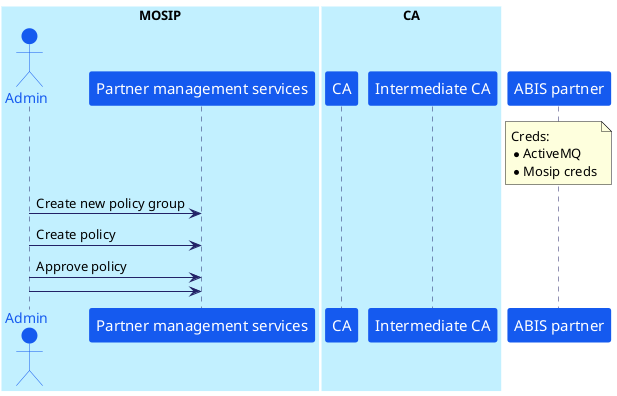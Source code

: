 @startuml
skinparam useBetaStyle false
skinparam componentStyle uml1
skinparam shadowing false
'skinparam SequenceGroupHeaderFontColor #application
skinparam sequence {
    ArrowColor #222266
    LifeLineBorderColor #222266
    LifeLineBackgroundColor #222266

    ParticipantBorderColor #155AEF
    ParticipantBackgroundColor #155AEF
    ParticipantFontName Arial
    ParticipantFontSize 15
    ParticipantFontColor #ffffff

    BoxBackgroundColor #application
    BoxBorderColor #ffffff

    GroupHeaderFontColor #ffffff
    GroupBackgroundColor #155AEF
    GroupBorderColor #155AEF

    ActorBorderColor #155AEF
    ActorBackgroundColor #155AEF
    ActorFontColor #155AEF
}

box "MOSIP"
actor Admin as admin
participant  "Partner management services" as pms
end box

box "CA"
participant  "CA" as ca
participant  "Intermediate CA" as subca
end box

participant  "ABIS partner" as abis

note over abis
Creds:
* ActiveMQ
* Mosip creds
end note

admin -> pms: Create new policy group
admin -> pms: Create policy
admin -> pms: Approve policy
admin -> pms:

@enduml